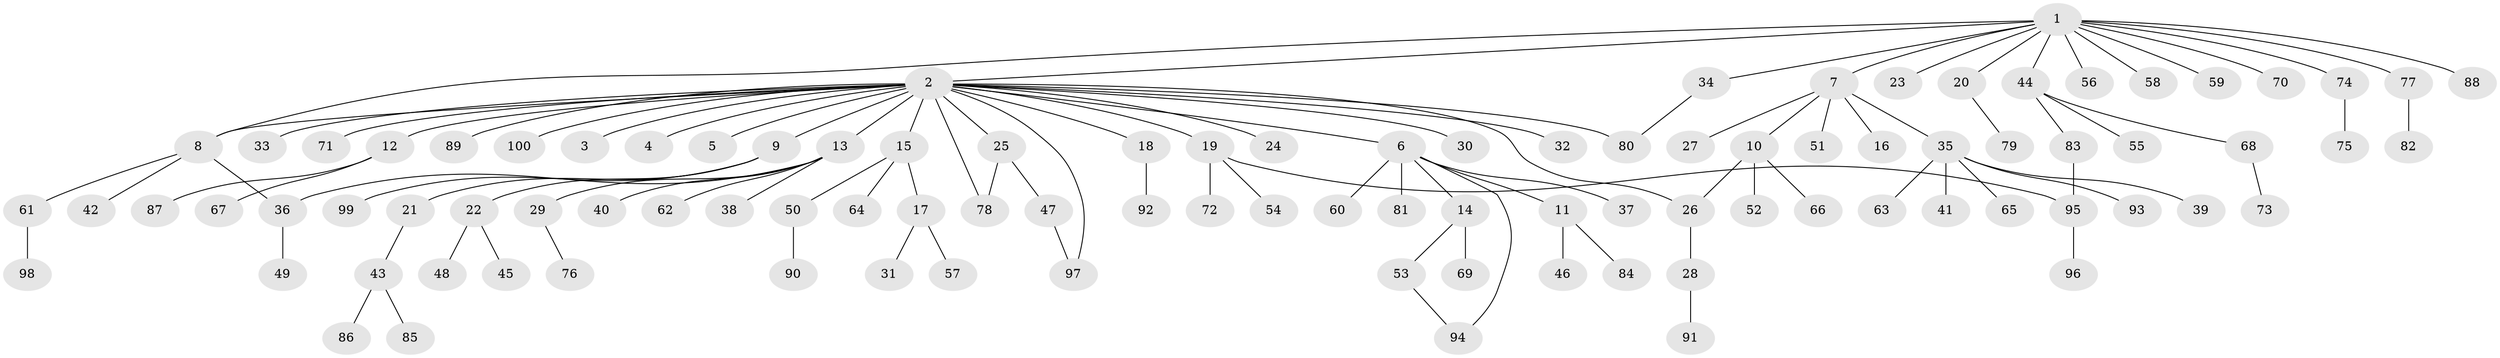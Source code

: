 // Generated by graph-tools (version 1.1) at 2025/48/03/09/25 04:48:36]
// undirected, 100 vertices, 107 edges
graph export_dot {
graph [start="1"]
  node [color=gray90,style=filled];
  1;
  2;
  3;
  4;
  5;
  6;
  7;
  8;
  9;
  10;
  11;
  12;
  13;
  14;
  15;
  16;
  17;
  18;
  19;
  20;
  21;
  22;
  23;
  24;
  25;
  26;
  27;
  28;
  29;
  30;
  31;
  32;
  33;
  34;
  35;
  36;
  37;
  38;
  39;
  40;
  41;
  42;
  43;
  44;
  45;
  46;
  47;
  48;
  49;
  50;
  51;
  52;
  53;
  54;
  55;
  56;
  57;
  58;
  59;
  60;
  61;
  62;
  63;
  64;
  65;
  66;
  67;
  68;
  69;
  70;
  71;
  72;
  73;
  74;
  75;
  76;
  77;
  78;
  79;
  80;
  81;
  82;
  83;
  84;
  85;
  86;
  87;
  88;
  89;
  90;
  91;
  92;
  93;
  94;
  95;
  96;
  97;
  98;
  99;
  100;
  1 -- 2;
  1 -- 7;
  1 -- 8;
  1 -- 20;
  1 -- 23;
  1 -- 34;
  1 -- 44;
  1 -- 56;
  1 -- 58;
  1 -- 59;
  1 -- 70;
  1 -- 74;
  1 -- 77;
  1 -- 88;
  2 -- 3;
  2 -- 4;
  2 -- 5;
  2 -- 6;
  2 -- 8;
  2 -- 9;
  2 -- 12;
  2 -- 13;
  2 -- 15;
  2 -- 18;
  2 -- 19;
  2 -- 24;
  2 -- 25;
  2 -- 26;
  2 -- 30;
  2 -- 32;
  2 -- 33;
  2 -- 71;
  2 -- 78;
  2 -- 80;
  2 -- 89;
  2 -- 97;
  2 -- 100;
  6 -- 11;
  6 -- 14;
  6 -- 37;
  6 -- 60;
  6 -- 81;
  6 -- 94;
  7 -- 10;
  7 -- 16;
  7 -- 27;
  7 -- 35;
  7 -- 51;
  8 -- 36;
  8 -- 42;
  8 -- 61;
  9 -- 21;
  9 -- 22;
  9 -- 99;
  10 -- 26;
  10 -- 52;
  10 -- 66;
  11 -- 46;
  11 -- 84;
  12 -- 67;
  12 -- 87;
  13 -- 29;
  13 -- 36;
  13 -- 38;
  13 -- 40;
  13 -- 62;
  14 -- 53;
  14 -- 69;
  15 -- 17;
  15 -- 50;
  15 -- 64;
  17 -- 31;
  17 -- 57;
  18 -- 92;
  19 -- 54;
  19 -- 72;
  19 -- 95;
  20 -- 79;
  21 -- 43;
  22 -- 45;
  22 -- 48;
  25 -- 47;
  25 -- 78;
  26 -- 28;
  28 -- 91;
  29 -- 76;
  34 -- 80;
  35 -- 39;
  35 -- 41;
  35 -- 63;
  35 -- 65;
  35 -- 93;
  36 -- 49;
  43 -- 85;
  43 -- 86;
  44 -- 55;
  44 -- 68;
  44 -- 83;
  47 -- 97;
  50 -- 90;
  53 -- 94;
  61 -- 98;
  68 -- 73;
  74 -- 75;
  77 -- 82;
  83 -- 95;
  95 -- 96;
}

